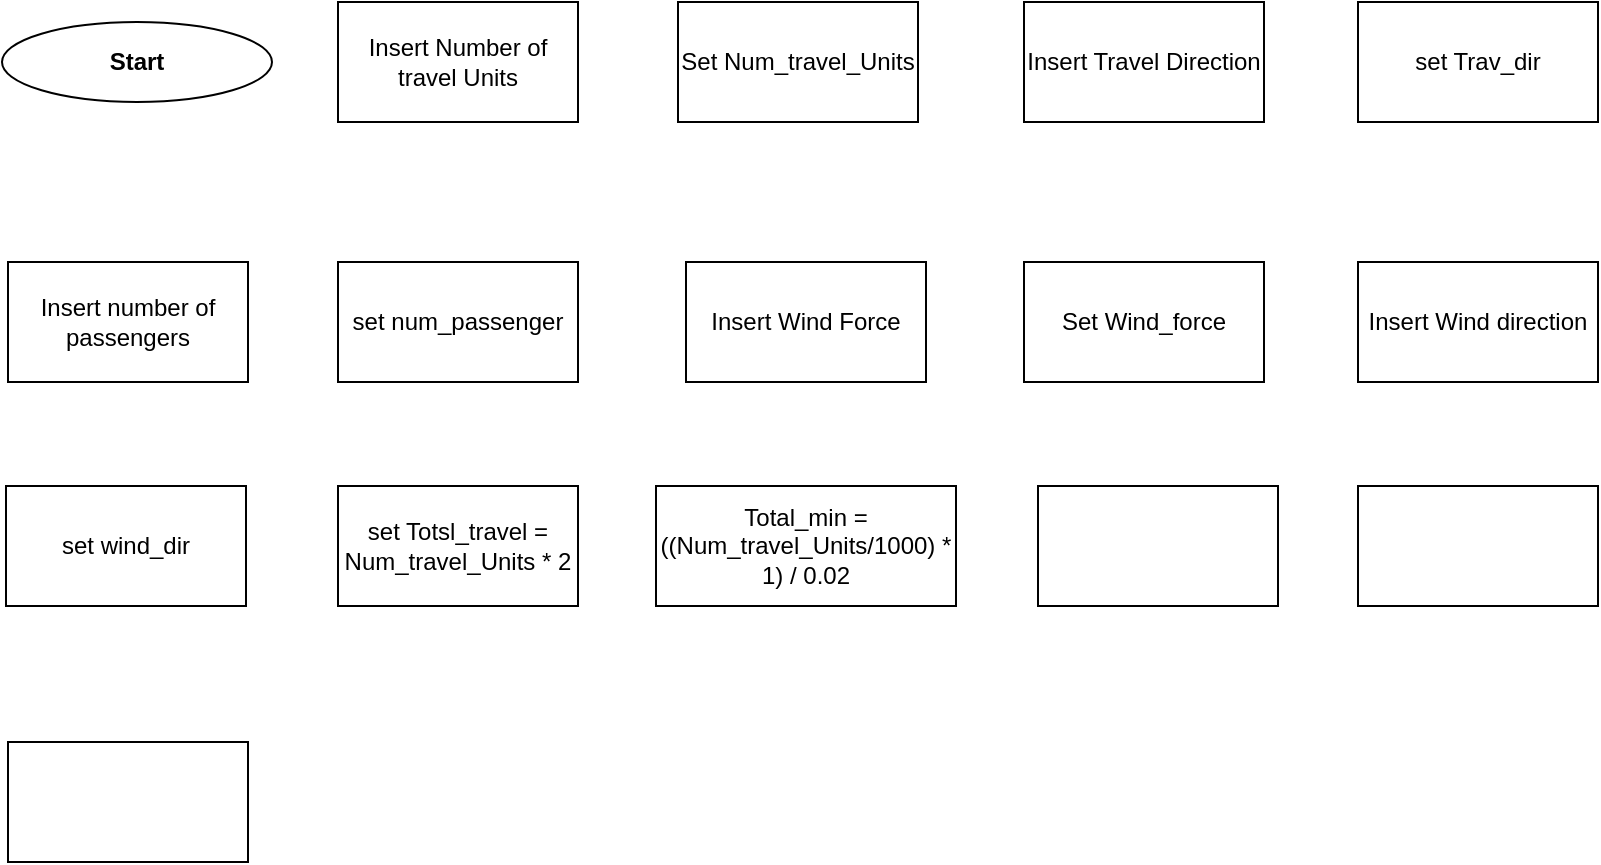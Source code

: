 <mxfile version="14.4.6" type="github">
  <diagram id="C5RBs43oDa-KdzZeNtuy" name="Page-1">
    <mxGraphModel dx="1240" dy="643" grid="1" gridSize="10" guides="1" tooltips="1" connect="1" arrows="1" fold="1" page="1" pageScale="1" pageWidth="827" pageHeight="1169" math="0" shadow="0">
      <root>
        <mxCell id="WIyWlLk6GJQsqaUBKTNV-0" />
        <mxCell id="WIyWlLk6GJQsqaUBKTNV-1" parent="WIyWlLk6GJQsqaUBKTNV-0" />
        <mxCell id="utU5AJ7HLMnN920g1hO9-0" value="&lt;b&gt;Start&lt;/b&gt;" style="ellipse;whiteSpace=wrap;html=1;rounded=0;sketch=0;" vertex="1" parent="WIyWlLk6GJQsqaUBKTNV-1">
          <mxGeometry x="12" y="30" width="135" height="40" as="geometry" />
        </mxCell>
        <mxCell id="utU5AJ7HLMnN920g1hO9-1" value="Insert Number of travel Units" style="rounded=0;whiteSpace=wrap;html=1;sketch=0;" vertex="1" parent="WIyWlLk6GJQsqaUBKTNV-1">
          <mxGeometry x="180" y="20" width="120" height="60" as="geometry" />
        </mxCell>
        <mxCell id="utU5AJ7HLMnN920g1hO9-2" value="Set Wind_force" style="rounded=0;whiteSpace=wrap;html=1;sketch=0;" vertex="1" parent="WIyWlLk6GJQsqaUBKTNV-1">
          <mxGeometry x="523" y="150" width="120" height="60" as="geometry" />
        </mxCell>
        <mxCell id="utU5AJ7HLMnN920g1hO9-3" value="Total_min = ((Num_travel_Units/1000) * 1) / 0.02" style="rounded=0;whiteSpace=wrap;html=1;sketch=0;" vertex="1" parent="WIyWlLk6GJQsqaUBKTNV-1">
          <mxGeometry x="339" y="262" width="150" height="60" as="geometry" />
        </mxCell>
        <mxCell id="utU5AJ7HLMnN920g1hO9-4" value="set wind_dir" style="rounded=0;whiteSpace=wrap;html=1;sketch=0;" vertex="1" parent="WIyWlLk6GJQsqaUBKTNV-1">
          <mxGeometry x="14" y="262" width="120" height="60" as="geometry" />
        </mxCell>
        <mxCell id="utU5AJ7HLMnN920g1hO9-5" value="Insert Wind direction" style="rounded=0;whiteSpace=wrap;html=1;sketch=0;" vertex="1" parent="WIyWlLk6GJQsqaUBKTNV-1">
          <mxGeometry x="690" y="150" width="120" height="60" as="geometry" />
        </mxCell>
        <mxCell id="utU5AJ7HLMnN920g1hO9-6" value="set Totsl_travel = Num_travel_Units * 2" style="rounded=0;whiteSpace=wrap;html=1;sketch=0;" vertex="1" parent="WIyWlLk6GJQsqaUBKTNV-1">
          <mxGeometry x="180" y="262" width="120" height="60" as="geometry" />
        </mxCell>
        <mxCell id="utU5AJ7HLMnN920g1hO9-7" value="" style="rounded=0;whiteSpace=wrap;html=1;sketch=0;" vertex="1" parent="WIyWlLk6GJQsqaUBKTNV-1">
          <mxGeometry x="530" y="262" width="120" height="60" as="geometry" />
        </mxCell>
        <mxCell id="utU5AJ7HLMnN920g1hO9-8" value="" style="rounded=0;whiteSpace=wrap;html=1;sketch=0;" vertex="1" parent="WIyWlLk6GJQsqaUBKTNV-1">
          <mxGeometry x="690" y="262" width="120" height="60" as="geometry" />
        </mxCell>
        <mxCell id="utU5AJ7HLMnN920g1hO9-9" value="" style="rounded=0;whiteSpace=wrap;html=1;sketch=0;" vertex="1" parent="WIyWlLk6GJQsqaUBKTNV-1">
          <mxGeometry x="15" y="390" width="120" height="60" as="geometry" />
        </mxCell>
        <mxCell id="utU5AJ7HLMnN920g1hO9-10" value="Insert Wind Force" style="rounded=0;whiteSpace=wrap;html=1;sketch=0;" vertex="1" parent="WIyWlLk6GJQsqaUBKTNV-1">
          <mxGeometry x="354" y="150" width="120" height="60" as="geometry" />
        </mxCell>
        <mxCell id="utU5AJ7HLMnN920g1hO9-11" value="set num_passenger" style="rounded=0;whiteSpace=wrap;html=1;sketch=0;" vertex="1" parent="WIyWlLk6GJQsqaUBKTNV-1">
          <mxGeometry x="180" y="150" width="120" height="60" as="geometry" />
        </mxCell>
        <mxCell id="utU5AJ7HLMnN920g1hO9-12" value="Insert number of passengers" style="rounded=0;whiteSpace=wrap;html=1;sketch=0;" vertex="1" parent="WIyWlLk6GJQsqaUBKTNV-1">
          <mxGeometry x="15" y="150" width="120" height="60" as="geometry" />
        </mxCell>
        <mxCell id="utU5AJ7HLMnN920g1hO9-13" value="set Trav_dir" style="rounded=0;whiteSpace=wrap;html=1;sketch=0;" vertex="1" parent="WIyWlLk6GJQsqaUBKTNV-1">
          <mxGeometry x="690" y="20" width="120" height="60" as="geometry" />
        </mxCell>
        <mxCell id="utU5AJ7HLMnN920g1hO9-14" value="Insert Travel Direction" style="rounded=0;whiteSpace=wrap;html=1;sketch=0;" vertex="1" parent="WIyWlLk6GJQsqaUBKTNV-1">
          <mxGeometry x="523" y="20" width="120" height="60" as="geometry" />
        </mxCell>
        <mxCell id="utU5AJ7HLMnN920g1hO9-16" value="Set Num_travel_Units" style="rounded=0;whiteSpace=wrap;html=1;sketch=0;" vertex="1" parent="WIyWlLk6GJQsqaUBKTNV-1">
          <mxGeometry x="350" y="20" width="120" height="60" as="geometry" />
        </mxCell>
      </root>
    </mxGraphModel>
  </diagram>
</mxfile>

